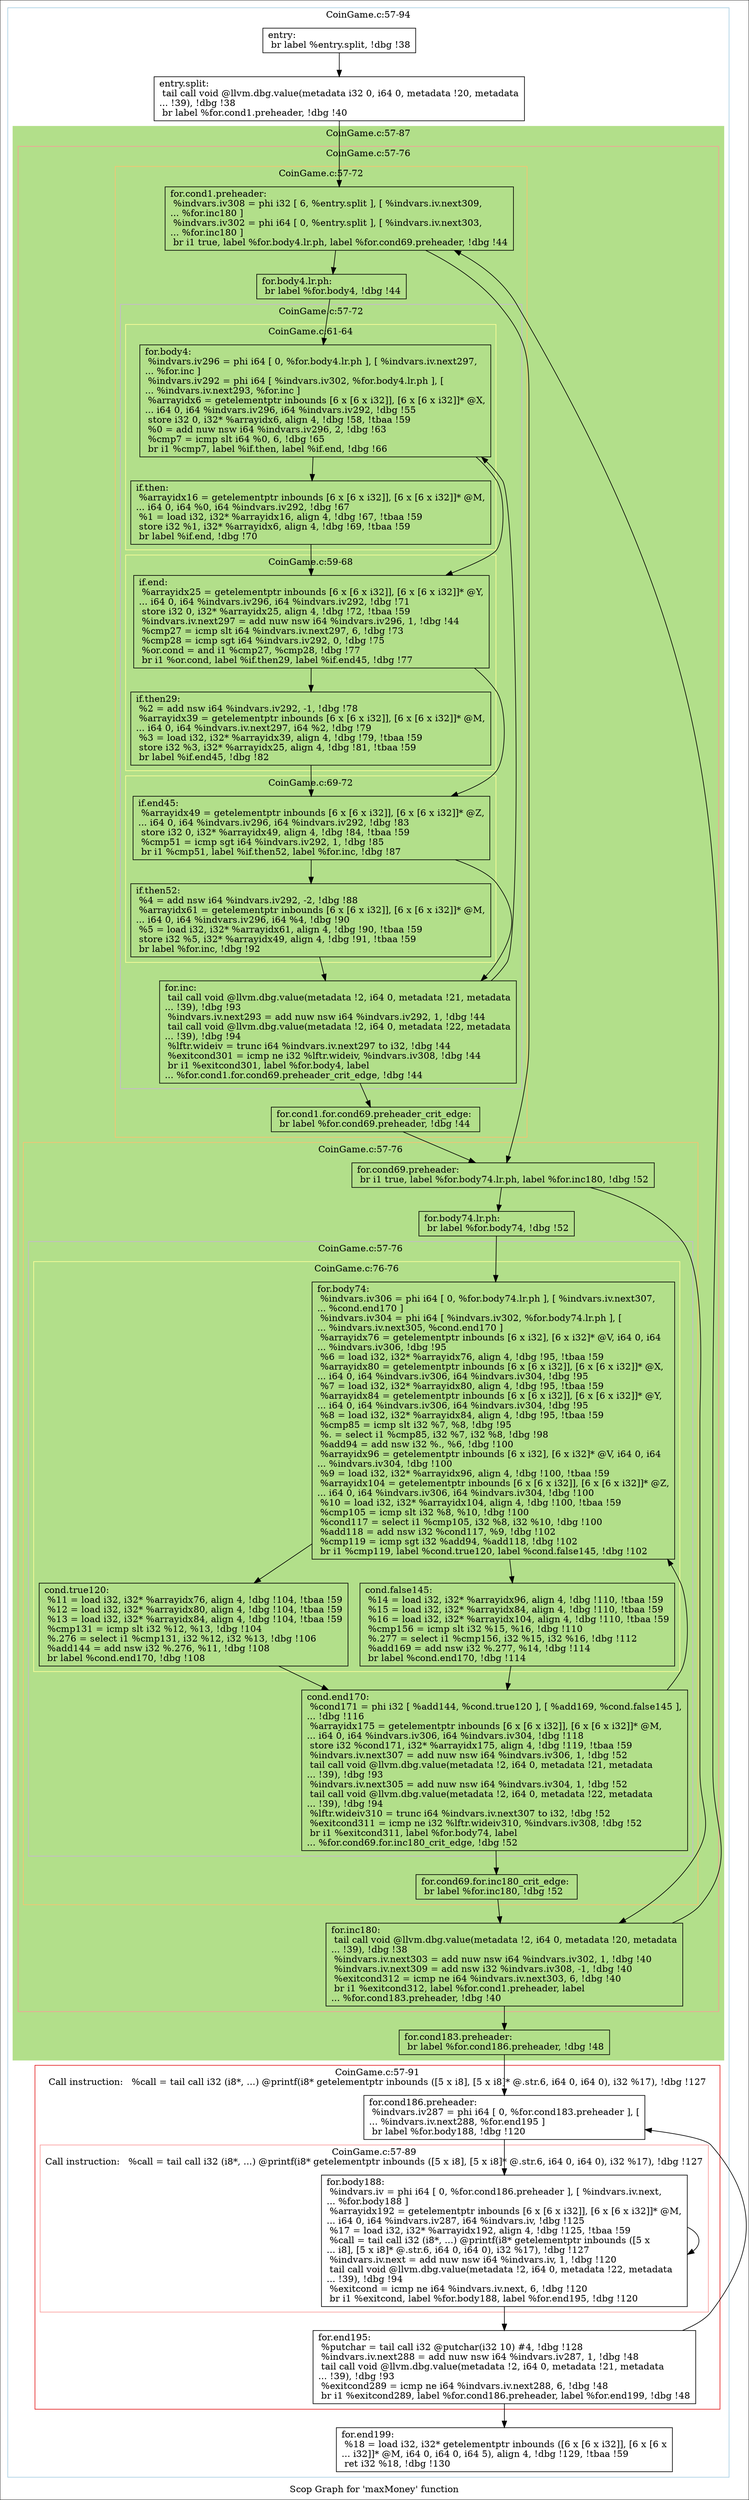 digraph "Scop Graph for 'maxMoney' function" {
	label="Scop Graph for 'maxMoney' function";

	Node0xb017db0 [shape=record,label="{entry:\l  br label %entry.split, !dbg !38\l}"];
	Node0xb017db0 -> Node0xb0fdfd0;
	Node0xb0fdfd0 [shape=record,label="{entry.split:                                      \l  tail call void @llvm.dbg.value(metadata i32 0, i64 0, metadata !20, metadata\l... !39), !dbg !38\l  br label %for.cond1.preheader, !dbg !40\l}"];
	Node0xb0fdfd0 -> Node0xb027340;
	Node0xb027340 [shape=record,label="{for.cond1.preheader:                              \l  %indvars.iv308 = phi i32 [ 6, %entry.split ], [ %indvars.iv.next309,\l... %for.inc180 ]\l  %indvars.iv302 = phi i64 [ 0, %entry.split ], [ %indvars.iv.next303,\l... %for.inc180 ]\l  br i1 true, label %for.body4.lr.ph, label %for.cond69.preheader, !dbg !44\l}"];
	Node0xb027340 -> Node0xb034a80;
	Node0xb027340 -> Node0xb001c60;
	Node0xb034a80 [shape=record,label="{for.body4.lr.ph:                                  \l  br label %for.body4, !dbg !44\l}"];
	Node0xb034a80 -> Node0xb1017b0;
	Node0xb1017b0 [shape=record,label="{for.body4:                                        \l  %indvars.iv296 = phi i64 [ 0, %for.body4.lr.ph ], [ %indvars.iv.next297,\l... %for.inc ]\l  %indvars.iv292 = phi i64 [ %indvars.iv302, %for.body4.lr.ph ], [\l... %indvars.iv.next293, %for.inc ]\l  %arrayidx6 = getelementptr inbounds [6 x [6 x i32]], [6 x [6 x i32]]* @X,\l... i64 0, i64 %indvars.iv296, i64 %indvars.iv292, !dbg !55\l  store i32 0, i32* %arrayidx6, align 4, !dbg !58, !tbaa !59\l  %0 = add nuw nsw i64 %indvars.iv296, 2, !dbg !63\l  %cmp7 = icmp slt i64 %0, 6, !dbg !65\l  br i1 %cmp7, label %if.then, label %if.end, !dbg !66\l}"];
	Node0xb1017b0 -> Node0xb0232e0;
	Node0xb1017b0 -> Node0xb030ab0;
	Node0xb0232e0 [shape=record,label="{if.then:                                          \l  %arrayidx16 = getelementptr inbounds [6 x [6 x i32]], [6 x [6 x i32]]* @M,\l... i64 0, i64 %0, i64 %indvars.iv292, !dbg !67\l  %1 = load i32, i32* %arrayidx16, align 4, !dbg !67, !tbaa !59\l  store i32 %1, i32* %arrayidx6, align 4, !dbg !69, !tbaa !59\l  br label %if.end, !dbg !70\l}"];
	Node0xb0232e0 -> Node0xb030ab0;
	Node0xb030ab0 [shape=record,label="{if.end:                                           \l  %arrayidx25 = getelementptr inbounds [6 x [6 x i32]], [6 x [6 x i32]]* @Y,\l... i64 0, i64 %indvars.iv296, i64 %indvars.iv292, !dbg !71\l  store i32 0, i32* %arrayidx25, align 4, !dbg !72, !tbaa !59\l  %indvars.iv.next297 = add nuw nsw i64 %indvars.iv296, 1, !dbg !44\l  %cmp27 = icmp slt i64 %indvars.iv.next297, 6, !dbg !73\l  %cmp28 = icmp sgt i64 %indvars.iv292, 0, !dbg !75\l  %or.cond = and i1 %cmp27, %cmp28, !dbg !77\l  br i1 %or.cond, label %if.then29, label %if.end45, !dbg !77\l}"];
	Node0xb030ab0 -> Node0xb028c00;
	Node0xb030ab0 -> Node0xb022b90;
	Node0xb028c00 [shape=record,label="{if.then29:                                        \l  %2 = add nsw i64 %indvars.iv292, -1, !dbg !78\l  %arrayidx39 = getelementptr inbounds [6 x [6 x i32]], [6 x [6 x i32]]* @M,\l... i64 0, i64 %indvars.iv.next297, i64 %2, !dbg !79\l  %3 = load i32, i32* %arrayidx39, align 4, !dbg !79, !tbaa !59\l  store i32 %3, i32* %arrayidx25, align 4, !dbg !81, !tbaa !59\l  br label %if.end45, !dbg !82\l}"];
	Node0xb028c00 -> Node0xb022b90;
	Node0xb022b90 [shape=record,label="{if.end45:                                         \l  %arrayidx49 = getelementptr inbounds [6 x [6 x i32]], [6 x [6 x i32]]* @Z,\l... i64 0, i64 %indvars.iv296, i64 %indvars.iv292, !dbg !83\l  store i32 0, i32* %arrayidx49, align 4, !dbg !84, !tbaa !59\l  %cmp51 = icmp sgt i64 %indvars.iv292, 1, !dbg !85\l  br i1 %cmp51, label %if.then52, label %for.inc, !dbg !87\l}"];
	Node0xb022b90 -> Node0xb022bb0;
	Node0xb022b90 -> Node0xb103610;
	Node0xb022bb0 [shape=record,label="{if.then52:                                        \l  %4 = add nsw i64 %indvars.iv292, -2, !dbg !88\l  %arrayidx61 = getelementptr inbounds [6 x [6 x i32]], [6 x [6 x i32]]* @M,\l... i64 0, i64 %indvars.iv296, i64 %4, !dbg !90\l  %5 = load i32, i32* %arrayidx61, align 4, !dbg !90, !tbaa !59\l  store i32 %5, i32* %arrayidx49, align 4, !dbg !91, !tbaa !59\l  br label %for.inc, !dbg !92\l}"];
	Node0xb022bb0 -> Node0xb103610;
	Node0xb103610 [shape=record,label="{for.inc:                                          \l  tail call void @llvm.dbg.value(metadata !2, i64 0, metadata !21, metadata\l... !39), !dbg !93\l  %indvars.iv.next293 = add nuw nsw i64 %indvars.iv292, 1, !dbg !44\l  tail call void @llvm.dbg.value(metadata !2, i64 0, metadata !22, metadata\l... !39), !dbg !94\l  %lftr.wideiv = trunc i64 %indvars.iv.next297 to i32, !dbg !44\l  %exitcond301 = icmp ne i32 %lftr.wideiv, %indvars.iv308, !dbg !44\l  br i1 %exitcond301, label %for.body4, label\l... %for.cond1.for.cond69.preheader_crit_edge, !dbg !44\l}"];
	Node0xb103610 -> Node0xb1017b0[constraint=false];
	Node0xb103610 -> Node0xb0229e0;
	Node0xb0229e0 [shape=record,label="{for.cond1.for.cond69.preheader_crit_edge:         \l  br label %for.cond69.preheader, !dbg !44\l}"];
	Node0xb0229e0 -> Node0xb001c60;
	Node0xb001c60 [shape=record,label="{for.cond69.preheader:                             \l  br i1 true, label %for.body74.lr.ph, label %for.inc180, !dbg !52\l}"];
	Node0xb001c60 -> Node0xb103630;
	Node0xb001c60 -> Node0xb027240;
	Node0xb103630 [shape=record,label="{for.body74.lr.ph:                                 \l  br label %for.body74, !dbg !52\l}"];
	Node0xb103630 -> Node0xb026500;
	Node0xb026500 [shape=record,label="{for.body74:                                       \l  %indvars.iv306 = phi i64 [ 0, %for.body74.lr.ph ], [ %indvars.iv.next307,\l... %cond.end170 ]\l  %indvars.iv304 = phi i64 [ %indvars.iv302, %for.body74.lr.ph ], [\l... %indvars.iv.next305, %cond.end170 ]\l  %arrayidx76 = getelementptr inbounds [6 x i32], [6 x i32]* @V, i64 0, i64\l... %indvars.iv306, !dbg !95\l  %6 = load i32, i32* %arrayidx76, align 4, !dbg !95, !tbaa !59\l  %arrayidx80 = getelementptr inbounds [6 x [6 x i32]], [6 x [6 x i32]]* @X,\l... i64 0, i64 %indvars.iv306, i64 %indvars.iv304, !dbg !95\l  %7 = load i32, i32* %arrayidx80, align 4, !dbg !95, !tbaa !59\l  %arrayidx84 = getelementptr inbounds [6 x [6 x i32]], [6 x [6 x i32]]* @Y,\l... i64 0, i64 %indvars.iv306, i64 %indvars.iv304, !dbg !95\l  %8 = load i32, i32* %arrayidx84, align 4, !dbg !95, !tbaa !59\l  %cmp85 = icmp slt i32 %7, %8, !dbg !95\l  %. = select i1 %cmp85, i32 %7, i32 %8, !dbg !98\l  %add94 = add nsw i32 %., %6, !dbg !100\l  %arrayidx96 = getelementptr inbounds [6 x i32], [6 x i32]* @V, i64 0, i64\l... %indvars.iv304, !dbg !100\l  %9 = load i32, i32* %arrayidx96, align 4, !dbg !100, !tbaa !59\l  %arrayidx104 = getelementptr inbounds [6 x [6 x i32]], [6 x [6 x i32]]* @Z,\l... i64 0, i64 %indvars.iv306, i64 %indvars.iv304, !dbg !100\l  %10 = load i32, i32* %arrayidx104, align 4, !dbg !100, !tbaa !59\l  %cmp105 = icmp slt i32 %8, %10, !dbg !100\l  %cond117 = select i1 %cmp105, i32 %8, i32 %10, !dbg !100\l  %add118 = add nsw i32 %cond117, %9, !dbg !102\l  %cmp119 = icmp sgt i32 %add94, %add118, !dbg !102\l  br i1 %cmp119, label %cond.true120, label %cond.false145, !dbg !102\l}"];
	Node0xb026500 -> Node0xb026760;
	Node0xb026500 -> Node0xb101770;
	Node0xb026760 [shape=record,label="{cond.true120:                                     \l  %11 = load i32, i32* %arrayidx76, align 4, !dbg !104, !tbaa !59\l  %12 = load i32, i32* %arrayidx80, align 4, !dbg !104, !tbaa !59\l  %13 = load i32, i32* %arrayidx84, align 4, !dbg !104, !tbaa !59\l  %cmp131 = icmp slt i32 %12, %13, !dbg !104\l  %.276 = select i1 %cmp131, i32 %12, i32 %13, !dbg !106\l  %add144 = add nsw i32 %.276, %11, !dbg !108\l  br label %cond.end170, !dbg !108\l}"];
	Node0xb026760 -> Node0xb101790;
	Node0xb101790 [shape=record,label="{cond.end170:                                      \l  %cond171 = phi i32 [ %add144, %cond.true120 ], [ %add169, %cond.false145 ],\l... !dbg !116\l  %arrayidx175 = getelementptr inbounds [6 x [6 x i32]], [6 x [6 x i32]]* @M,\l... i64 0, i64 %indvars.iv306, i64 %indvars.iv304, !dbg !118\l  store i32 %cond171, i32* %arrayidx175, align 4, !dbg !119, !tbaa !59\l  %indvars.iv.next307 = add nuw nsw i64 %indvars.iv306, 1, !dbg !52\l  tail call void @llvm.dbg.value(metadata !2, i64 0, metadata !21, metadata\l... !39), !dbg !93\l  %indvars.iv.next305 = add nuw nsw i64 %indvars.iv304, 1, !dbg !52\l  tail call void @llvm.dbg.value(metadata !2, i64 0, metadata !22, metadata\l... !39), !dbg !94\l  %lftr.wideiv310 = trunc i64 %indvars.iv.next307 to i32, !dbg !52\l  %exitcond311 = icmp ne i32 %lftr.wideiv310, %indvars.iv308, !dbg !52\l  br i1 %exitcond311, label %for.body74, label\l... %for.cond69.for.inc180_crit_edge, !dbg !52\l}"];
	Node0xb101790 -> Node0xb026500[constraint=false];
	Node0xb101790 -> Node0xb101f60;
	Node0xb101f60 [shape=record,label="{for.cond69.for.inc180_crit_edge:                  \l  br label %for.inc180, !dbg !52\l}"];
	Node0xb101f60 -> Node0xb027240;
	Node0xb027240 [shape=record,label="{for.inc180:                                       \l  tail call void @llvm.dbg.value(metadata !2, i64 0, metadata !20, metadata\l... !39), !dbg !38\l  %indvars.iv.next303 = add nuw nsw i64 %indvars.iv302, 1, !dbg !40\l  %indvars.iv.next309 = add nsw i32 %indvars.iv308, -1, !dbg !40\l  %exitcond312 = icmp ne i64 %indvars.iv.next303, 6, !dbg !40\l  br i1 %exitcond312, label %for.cond1.preheader, label\l... %for.cond183.preheader, !dbg !40\l}"];
	Node0xb027240 -> Node0xb027340[constraint=false];
	Node0xb027240 -> Node0xb100b50;
	Node0xb100b50 [shape=record,label="{for.cond183.preheader:                            \l  br label %for.cond186.preheader, !dbg !48\l}"];
	Node0xb100b50 -> Node0xb101f80;
	Node0xb101f80 [shape=record,label="{for.cond186.preheader:                            \l  %indvars.iv287 = phi i64 [ 0, %for.cond183.preheader ], [\l... %indvars.iv.next288, %for.end195 ]\l  br label %for.body188, !dbg !120\l}"];
	Node0xb101f80 -> Node0xb101fa0;
	Node0xb101fa0 [shape=record,label="{for.body188:                                      \l  %indvars.iv = phi i64 [ 0, %for.cond186.preheader ], [ %indvars.iv.next,\l... %for.body188 ]\l  %arrayidx192 = getelementptr inbounds [6 x [6 x i32]], [6 x [6 x i32]]* @M,\l... i64 0, i64 %indvars.iv287, i64 %indvars.iv, !dbg !125\l  %17 = load i32, i32* %arrayidx192, align 4, !dbg !125, !tbaa !59\l  %call = tail call i32 (i8*, ...) @printf(i8* getelementptr inbounds ([5 x\l... i8], [5 x i8]* @.str.6, i64 0, i64 0), i32 %17), !dbg !127\l  %indvars.iv.next = add nuw nsw i64 %indvars.iv, 1, !dbg !120\l  tail call void @llvm.dbg.value(metadata !2, i64 0, metadata !22, metadata\l... !39), !dbg !94\l  %exitcond = icmp ne i64 %indvars.iv.next, 6, !dbg !120\l  br i1 %exitcond, label %for.body188, label %for.end195, !dbg !120\l}"];
	Node0xb101fa0 -> Node0xb101fa0[constraint=false];
	Node0xb101fa0 -> Node0xb0205e0;
	Node0xb0205e0 [shape=record,label="{for.end195:                                       \l  %putchar = tail call i32 @putchar(i32 10) #4, !dbg !128\l  %indvars.iv.next288 = add nuw nsw i64 %indvars.iv287, 1, !dbg !48\l  tail call void @llvm.dbg.value(metadata !2, i64 0, metadata !21, metadata\l... !39), !dbg !93\l  %exitcond289 = icmp ne i64 %indvars.iv.next288, 6, !dbg !48\l  br i1 %exitcond289, label %for.cond186.preheader, label %for.end199, !dbg !48\l}"];
	Node0xb0205e0 -> Node0xb101f80[constraint=false];
	Node0xb0205e0 -> Node0xb0ec850;
	Node0xb0ec850 [shape=record,label="{for.end199:                                       \l  %18 = load i32, i32* getelementptr inbounds ([6 x [6 x i32]], [6 x [6 x\l... i32]]* @M, i64 0, i64 0, i64 5), align 4, !dbg !129, !tbaa !59\l  ret i32 %18, !dbg !130\l}"];
	Node0xb101770 [shape=record,label="{cond.false145:                                    \l  %14 = load i32, i32* %arrayidx96, align 4, !dbg !110, !tbaa !59\l  %15 = load i32, i32* %arrayidx84, align 4, !dbg !110, !tbaa !59\l  %16 = load i32, i32* %arrayidx104, align 4, !dbg !110, !tbaa !59\l  %cmp156 = icmp slt i32 %15, %16, !dbg !110\l  %.277 = select i1 %cmp156, i32 %15, i32 %16, !dbg !112\l  %add169 = add nsw i32 %.277, %14, !dbg !114\l  br label %cond.end170, !dbg !114\l}"];
	Node0xb101770 -> Node0xb101790;
	colorscheme = "paired12"
        subgraph cluster_0xb025960 {
          label = "CoinGame.c:57-94
";
          style = solid;
          color = 1
          subgraph cluster_0xb023e80 {
            label = "CoinGame.c:57-91
Call instruction:   %call = tail call i32 (i8*, ...) @printf(i8* getelementptr inbounds ([5 x i8], [5 x i8]* @.str.6, i64 0, i64 0), i32 %17), !dbg !127";
            style = solid;
            color = 6
            subgraph cluster_0xb02fdf0 {
              label = "CoinGame.c:57-89
Call instruction:   %call = tail call i32 (i8*, ...) @printf(i8* getelementptr inbounds ([5 x i8], [5 x i8]* @.str.6, i64 0, i64 0), i32 %17), !dbg !127";
              style = solid;
              color = 5
              Node0xb101fa0;
            }
            Node0xb101f80;
            Node0xb0205e0;
          }
          subgraph cluster_0xb001b90 {
            label = "CoinGame.c:57-87
";
            style = filled;
            color = 3            subgraph cluster_0xb0228a0 {
              label = "CoinGame.c:57-76
";
              style = solid;
              color = 5
              subgraph cluster_0xb025080 {
                label = "CoinGame.c:57-72
";
                style = solid;
                color = 7
                subgraph cluster_0xb025000 {
                  label = "CoinGame.c:57-72
";
                  style = solid;
                  color = 9
                  subgraph cluster_0xb01e1f0 {
                    label = "CoinGame.c:61-64
";
                    style = solid;
                    color = 11
                    Node0xb1017b0;
                    Node0xb0232e0;
                  }
                  subgraph cluster_0xb01e170 {
                    label = "CoinGame.c:59-68
";
                    style = solid;
                    color = 11
                    Node0xb030ab0;
                    Node0xb028c00;
                  }
                  subgraph cluster_0xb01de70 {
                    label = "CoinGame.c:69-72
";
                    style = solid;
                    color = 11
                    Node0xb022b90;
                    Node0xb022bb0;
                  }
                  Node0xb103610;
                }
                Node0xb027340;
                Node0xb034a80;
                Node0xb0229e0;
              }
              subgraph cluster_0xb01ddf0 {
                label = "CoinGame.c:57-76
";
                style = solid;
                color = 7
                subgraph cluster_0xb01f200 {
                  label = "CoinGame.c:57-76
";
                  style = solid;
                  color = 9
                  subgraph cluster_0xb025650 {
                    label = "CoinGame.c:76-76
";
                    style = solid;
                    color = 11
                    Node0xb026500;
                    Node0xb026760;
                    Node0xb101770;
                  }
                  Node0xb101790;
                }
                Node0xb001c60;
                Node0xb103630;
                Node0xb101f60;
              }
              Node0xb027240;
            }
            Node0xb100b50;
          }
          Node0xb017db0;
          Node0xb0fdfd0;
          Node0xb0ec850;
        }
}
